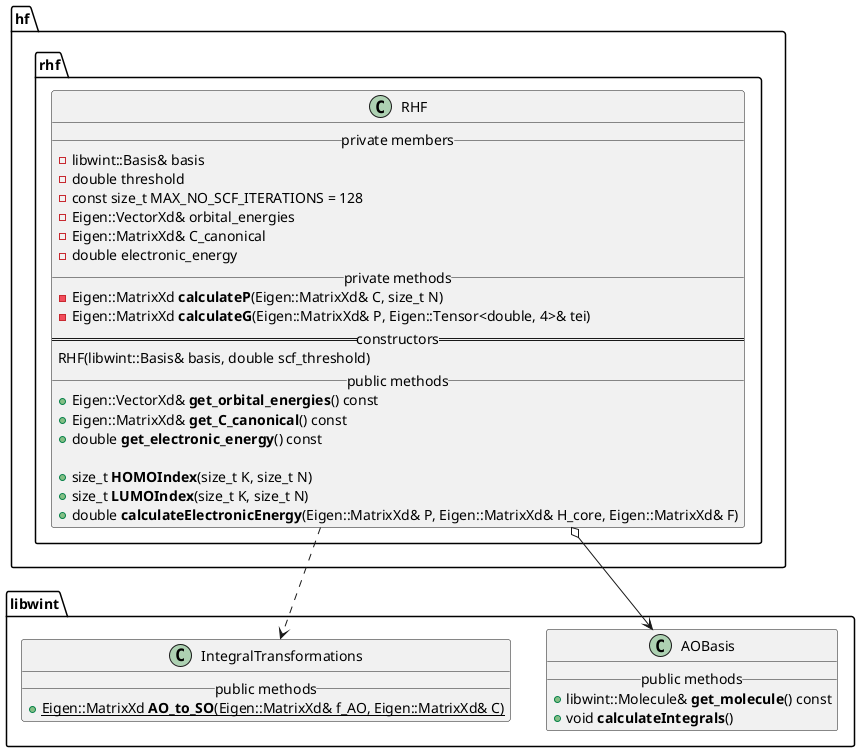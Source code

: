 @startuml


namespace libwint {

    class AOBasis {
        __ public methods __
            + libwint::Molecule& **get_molecule**() const
            + void **calculateIntegrals**()
    }


    class IntegralTransformations {
        __ public methods __
            + {static} Eigen::MatrixXd **AO_to_SO**(Eigen::MatrixXd& f_AO, Eigen::MatrixXd& C)
    }

}


namespace hf {
    namespace rhf {

        class RHF {
            __ private members __
                - libwint::Basis& basis
                - double threshold
                - const size_t MAX_NO_SCF_ITERATIONS = 128
                - Eigen::VectorXd& orbital_energies
                - Eigen::MatrixXd& C_canonical
                - double electronic_energy
            __ private methods __
                - Eigen::MatrixXd **calculateP**(Eigen::MatrixXd& C, size_t N)
                - Eigen::MatrixXd **calculateG**(Eigen::MatrixXd& P, Eigen::Tensor<double, 4>& tei)
            == constructors ==
                RHF(libwint::Basis& basis, double scf_threshold)
            __ public methods __
                + Eigen::VectorXd& **get_orbital_energies**() const
                + Eigen::MatrixXd& **get_C_canonical**() const
                + double **get_electronic_energy**() const

                + size_t **HOMOIndex**(size_t K, size_t N)
                + size_t **LUMOIndex**(size_t K, size_t N)
                + double **calculateElectronicEnergy**(Eigen::MatrixXd& P, Eigen::MatrixXd& H_core, Eigen::MatrixXd& F)
        }
    }
}



hf.rhf.RHF o--> libwint.AOBasis

hf.rhf.RHF ..> libwint.IntegralTransformations

@enduml
